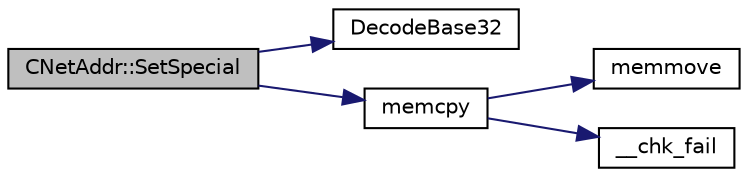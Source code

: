 digraph "CNetAddr::SetSpecial"
{
  edge [fontname="Helvetica",fontsize="10",labelfontname="Helvetica",labelfontsize="10"];
  node [fontname="Helvetica",fontsize="10",shape=record];
  rankdir="LR";
  Node877 [label="CNetAddr::SetSpecial",height=0.2,width=0.4,color="black", fillcolor="grey75", style="filled", fontcolor="black"];
  Node877 -> Node878 [color="midnightblue",fontsize="10",style="solid",fontname="Helvetica"];
  Node878 [label="DecodeBase32",height=0.2,width=0.4,color="black", fillcolor="white", style="filled",URL="$df/d2d/util_8cpp.html#a8266fd137bc7f76f4a75024baab5c18f"];
  Node877 -> Node879 [color="midnightblue",fontsize="10",style="solid",fontname="Helvetica"];
  Node879 [label="memcpy",height=0.2,width=0.4,color="black", fillcolor="white", style="filled",URL="$d5/d9f/glibc__compat_8cpp.html#a0f46826ab0466591e136db24394923cf"];
  Node879 -> Node880 [color="midnightblue",fontsize="10",style="solid",fontname="Helvetica"];
  Node880 [label="memmove",height=0.2,width=0.4,color="black", fillcolor="white", style="filled",URL="$d5/d9f/glibc__compat_8cpp.html#a9778d49e9029dd75bc53ecbbf9f5e9a1"];
  Node879 -> Node881 [color="midnightblue",fontsize="10",style="solid",fontname="Helvetica"];
  Node881 [label="__chk_fail",height=0.2,width=0.4,color="black", fillcolor="white", style="filled",URL="$d5/d9f/glibc__compat_8cpp.html#a424ac71631da5ada2976630ff67051d1"];
}
